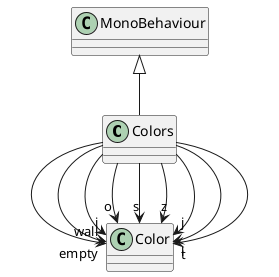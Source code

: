 @startuml
class Colors {
}
MonoBehaviour <|-- Colors
Colors --> "empty" Color
Colors --> "wall" Color
Colors --> "i" Color
Colors --> "o" Color
Colors --> "s" Color
Colors --> "z" Color
Colors --> "j" Color
Colors --> "l" Color
Colors --> "t" Color
@enduml
